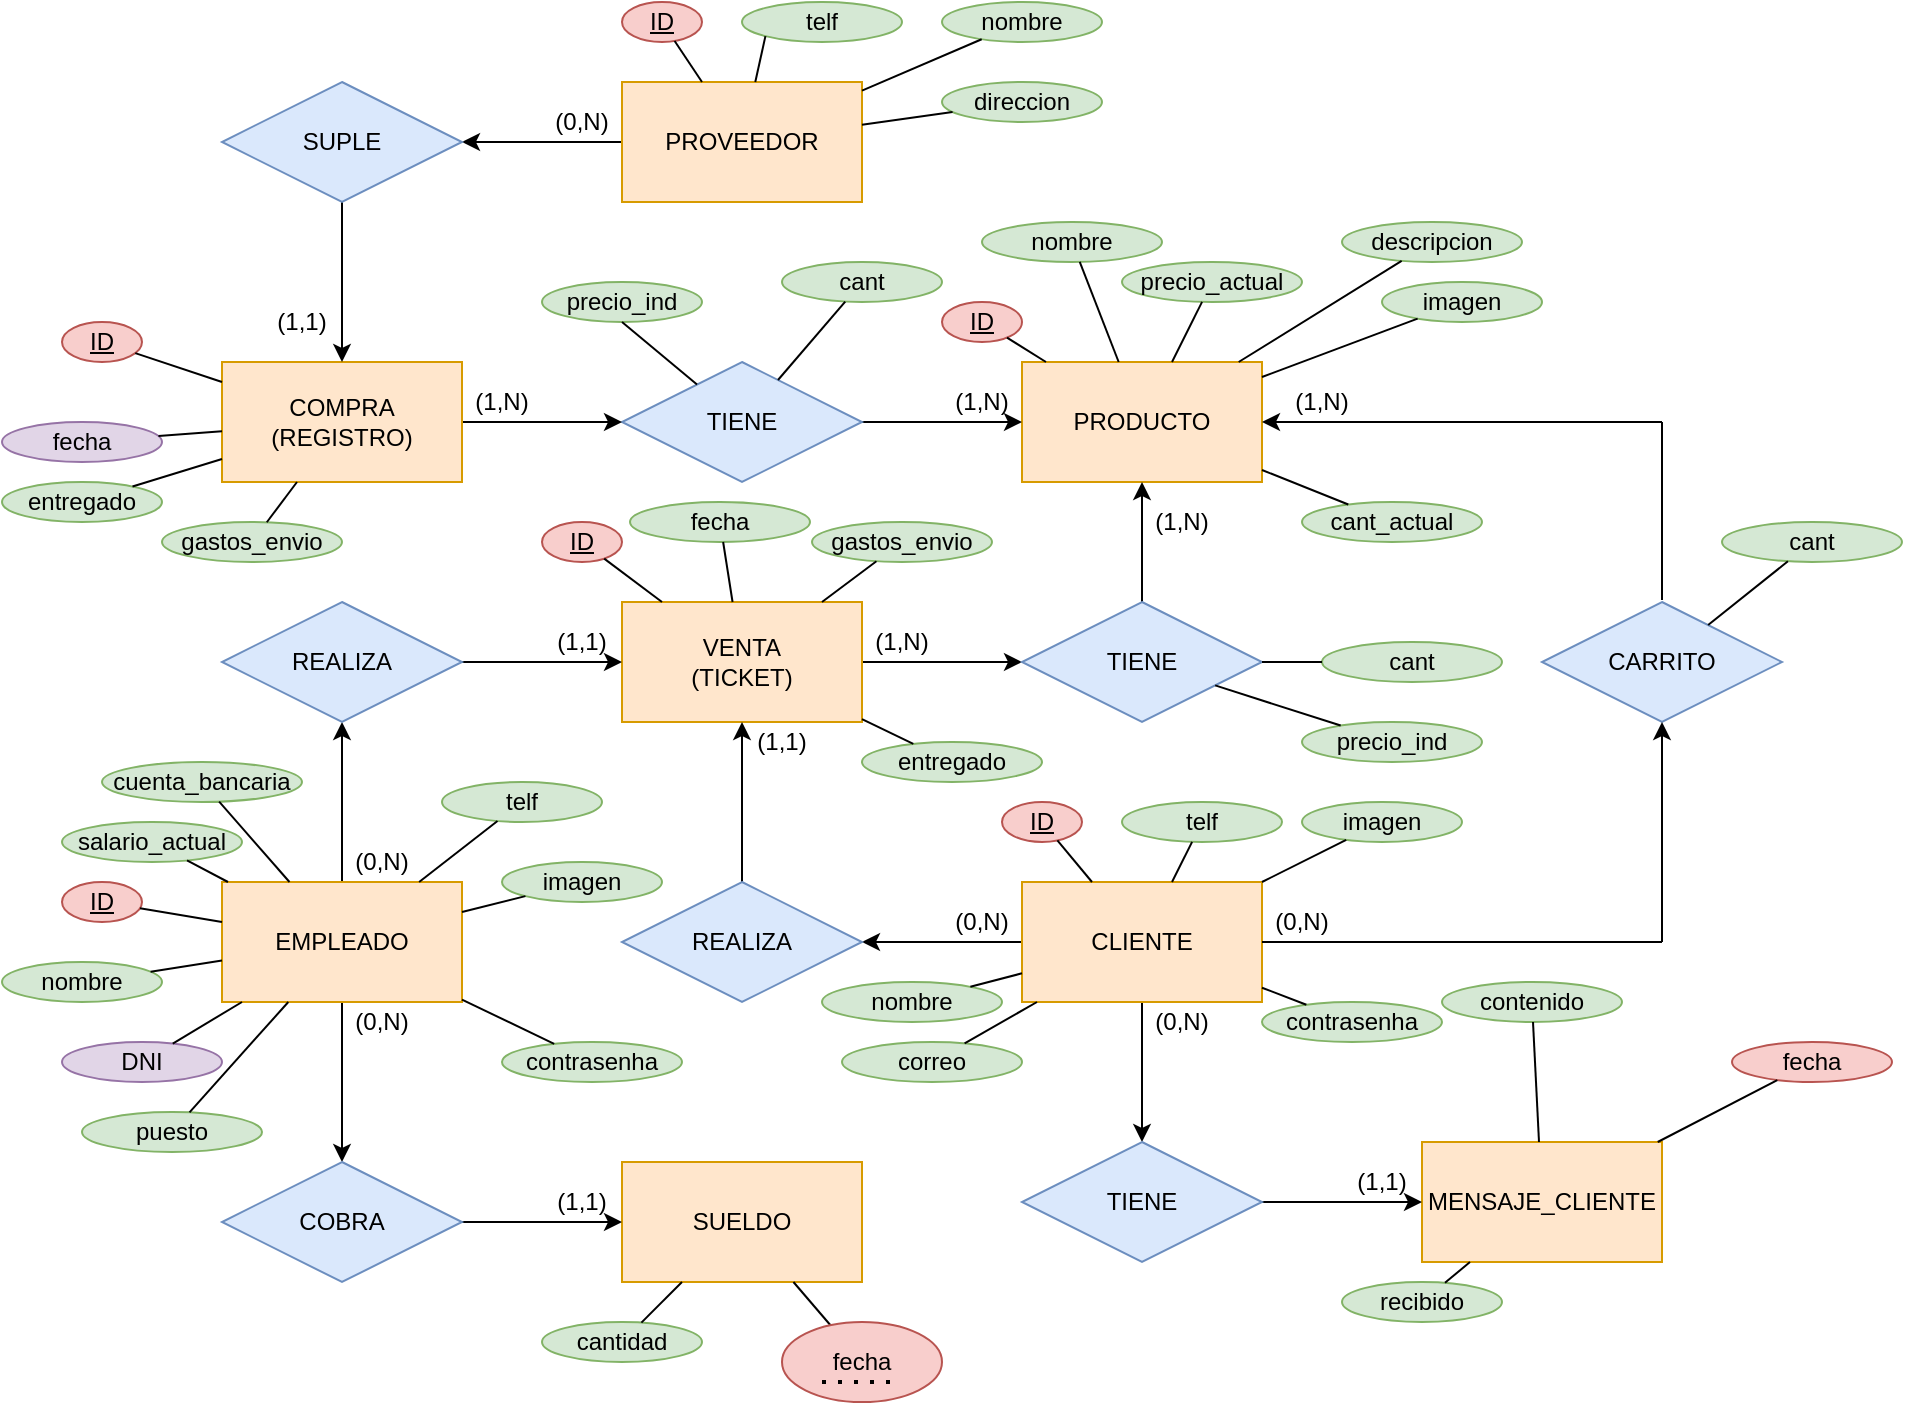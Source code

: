 <mxfile version="13.9.9" type="device"><diagram id="0GQp3GkREO8OFEb_0U_W" name="Página-1"><mxGraphModel dx="1673" dy="967" grid="1" gridSize="10" guides="1" tooltips="1" connect="1" arrows="1" fold="1" page="1" pageScale="1" pageWidth="827" pageHeight="1169" math="0" shadow="0"><root><mxCell id="0"/><mxCell id="1" parent="0"/><mxCell id="yl_93RT-gWxJm52njiuj-35" style="edgeStyle=orthogonalEdgeStyle;rounded=0;orthogonalLoop=1;jettySize=auto;html=1;entryX=1;entryY=0.5;entryDx=0;entryDy=0;" parent="1" source="yl_93RT-gWxJm52njiuj-1" target="yl_93RT-gWxJm52njiuj-34" edge="1"><mxGeometry relative="1" as="geometry"/></mxCell><mxCell id="yl_93RT-gWxJm52njiuj-1" value="PROVEEDOR" style="rounded=0;whiteSpace=wrap;html=1;fillColor=#ffe6cc;strokeColor=#d79b00;" parent="1" vertex="1"><mxGeometry x="320" y="60" width="120" height="60" as="geometry"/></mxCell><mxCell id="yl_93RT-gWxJm52njiuj-2" value="PRODUCTO" style="rounded=0;whiteSpace=wrap;html=1;fillColor=#ffe6cc;strokeColor=#d79b00;" parent="1" vertex="1"><mxGeometry x="520" y="200" width="120" height="60" as="geometry"/></mxCell><mxCell id="yl_93RT-gWxJm52njiuj-12" style="edgeStyle=orthogonalEdgeStyle;rounded=0;orthogonalLoop=1;jettySize=auto;html=1;entryX=0;entryY=0.5;entryDx=0;entryDy=0;" parent="1" source="yl_93RT-gWxJm52njiuj-3" target="yl_93RT-gWxJm52njiuj-11" edge="1"><mxGeometry relative="1" as="geometry"/></mxCell><mxCell id="yl_93RT-gWxJm52njiuj-3" value="VENTA&lt;br&gt;(TICKET)" style="rounded=0;whiteSpace=wrap;html=1;fillColor=#ffe6cc;strokeColor=#d79b00;" parent="1" vertex="1"><mxGeometry x="320" y="320" width="120" height="60" as="geometry"/></mxCell><mxCell id="yl_93RT-gWxJm52njiuj-18" style="edgeStyle=orthogonalEdgeStyle;rounded=0;orthogonalLoop=1;jettySize=auto;html=1;entryX=1;entryY=0.5;entryDx=0;entryDy=0;" parent="1" source="yl_93RT-gWxJm52njiuj-4" target="yl_93RT-gWxJm52njiuj-15" edge="1"><mxGeometry relative="1" as="geometry"/></mxCell><mxCell id="Fr6_LGZlEGj4n0p4reMU-4" style="edgeStyle=orthogonalEdgeStyle;rounded=0;orthogonalLoop=1;jettySize=auto;html=1;entryX=0.5;entryY=0;entryDx=0;entryDy=0;" edge="1" parent="1" source="yl_93RT-gWxJm52njiuj-4" target="Fr6_LGZlEGj4n0p4reMU-3"><mxGeometry relative="1" as="geometry"/></mxCell><mxCell id="yl_93RT-gWxJm52njiuj-4" value="CLIENTE&lt;span style=&quot;color: rgba(0 , 0 , 0 , 0) ; font-family: monospace ; font-size: 0px&quot;&gt;%3CmxGraphModel%3E%3Croot%3E%3CmxCell%20id%3D%220%22%2F%3E%3CmxCell%20id%3D%221%22%20parent%3D%220%22%2F%3E%3CmxCell%20id%3D%222%22%20value%3D%22PROVEEDOR%22%20style%3D%22rounded%3D0%3BwhiteSpace%3Dwrap%3Bhtml%3D1%3B%22%20vertex%3D%221%22%20parent%3D%221%22%3E%3CmxGeometry%20x%3D%22310%22%20y%3D%22290%22%20width%3D%22120%22%20height%3D%2260%22%20as%3D%22geometry%22%2F%3E%3C%2FmxCell%3E%3C%2Froot%3E%3C%2FmxGraphModel%3E&lt;/span&gt;" style="rounded=0;whiteSpace=wrap;html=1;fillColor=#ffe6cc;strokeColor=#d79b00;" parent="1" vertex="1"><mxGeometry x="520" y="460" width="120" height="60" as="geometry"/></mxCell><mxCell id="yl_93RT-gWxJm52njiuj-16" style="edgeStyle=orthogonalEdgeStyle;rounded=0;orthogonalLoop=1;jettySize=auto;html=1;entryX=0.5;entryY=1;entryDx=0;entryDy=0;" parent="1" source="yl_93RT-gWxJm52njiuj-5" target="yl_93RT-gWxJm52njiuj-14" edge="1"><mxGeometry relative="1" as="geometry"/></mxCell><mxCell id="yl_93RT-gWxJm52njiuj-97" style="edgeStyle=orthogonalEdgeStyle;rounded=0;orthogonalLoop=1;jettySize=auto;html=1;entryX=0.5;entryY=0;entryDx=0;entryDy=0;" parent="1" source="yl_93RT-gWxJm52njiuj-5" target="yl_93RT-gWxJm52njiuj-96" edge="1"><mxGeometry relative="1" as="geometry"/></mxCell><mxCell id="yl_93RT-gWxJm52njiuj-5" value="EMPLEADO" style="rounded=0;whiteSpace=wrap;html=1;fillColor=#ffe6cc;strokeColor=#d79b00;" parent="1" vertex="1"><mxGeometry x="120" y="460" width="120" height="60" as="geometry"/></mxCell><mxCell id="yl_93RT-gWxJm52njiuj-8" style="edgeStyle=orthogonalEdgeStyle;rounded=0;orthogonalLoop=1;jettySize=auto;html=1;entryX=0;entryY=0.5;entryDx=0;entryDy=0;" parent="1" source="yl_93RT-gWxJm52njiuj-6" target="yl_93RT-gWxJm52njiuj-2" edge="1"><mxGeometry relative="1" as="geometry"/></mxCell><mxCell id="yl_93RT-gWxJm52njiuj-6" value="TIENE" style="rhombus;whiteSpace=wrap;html=1;fillColor=#dae8fc;strokeColor=#6c8ebf;" parent="1" vertex="1"><mxGeometry x="320" y="200" width="120" height="60" as="geometry"/></mxCell><mxCell id="yl_93RT-gWxJm52njiuj-10" value="ID" style="ellipse;whiteSpace=wrap;html=1;align=center;fontStyle=4;fillColor=#f8cecc;strokeColor=#b85450;" parent="1" vertex="1"><mxGeometry x="320" y="20" width="40" height="20" as="geometry"/></mxCell><mxCell id="yl_93RT-gWxJm52njiuj-13" style="edgeStyle=orthogonalEdgeStyle;rounded=0;orthogonalLoop=1;jettySize=auto;html=1;entryX=0.5;entryY=1;entryDx=0;entryDy=0;" parent="1" source="yl_93RT-gWxJm52njiuj-11" target="yl_93RT-gWxJm52njiuj-2" edge="1"><mxGeometry relative="1" as="geometry"/></mxCell><mxCell id="yl_93RT-gWxJm52njiuj-11" value="TIENE" style="rhombus;whiteSpace=wrap;html=1;fillColor=#dae8fc;strokeColor=#6c8ebf;" parent="1" vertex="1"><mxGeometry x="520" y="320" width="120" height="60" as="geometry"/></mxCell><mxCell id="yl_93RT-gWxJm52njiuj-17" style="edgeStyle=orthogonalEdgeStyle;rounded=0;orthogonalLoop=1;jettySize=auto;html=1;" parent="1" source="yl_93RT-gWxJm52njiuj-14" target="yl_93RT-gWxJm52njiuj-3" edge="1"><mxGeometry relative="1" as="geometry"/></mxCell><mxCell id="yl_93RT-gWxJm52njiuj-14" value="REALIZA" style="rhombus;whiteSpace=wrap;html=1;fillColor=#dae8fc;strokeColor=#6c8ebf;" parent="1" vertex="1"><mxGeometry x="120" y="320" width="120" height="60" as="geometry"/></mxCell><mxCell id="yl_93RT-gWxJm52njiuj-19" style="edgeStyle=orthogonalEdgeStyle;rounded=0;orthogonalLoop=1;jettySize=auto;html=1;entryX=0.5;entryY=1;entryDx=0;entryDy=0;" parent="1" source="yl_93RT-gWxJm52njiuj-15" target="yl_93RT-gWxJm52njiuj-3" edge="1"><mxGeometry relative="1" as="geometry"/></mxCell><mxCell id="yl_93RT-gWxJm52njiuj-15" value="REALIZA" style="rhombus;whiteSpace=wrap;html=1;fillColor=#dae8fc;strokeColor=#6c8ebf;" parent="1" vertex="1"><mxGeometry x="320" y="460" width="120" height="60" as="geometry"/></mxCell><mxCell id="yl_93RT-gWxJm52njiuj-20" value="ID" style="ellipse;whiteSpace=wrap;html=1;align=center;fontStyle=4;fillColor=#f8cecc;strokeColor=#b85450;" parent="1" vertex="1"><mxGeometry x="480" y="170" width="40" height="20" as="geometry"/></mxCell><mxCell id="yl_93RT-gWxJm52njiuj-21" value="ID" style="ellipse;whiteSpace=wrap;html=1;align=center;fontStyle=4;fillColor=#f8cecc;strokeColor=#b85450;" parent="1" vertex="1"><mxGeometry x="280" y="280" width="40" height="20" as="geometry"/></mxCell><mxCell id="yl_93RT-gWxJm52njiuj-22" value="ID" style="ellipse;whiteSpace=wrap;html=1;align=center;fontStyle=4;fillColor=#f8cecc;strokeColor=#b85450;" parent="1" vertex="1"><mxGeometry x="40" y="460" width="40" height="20" as="geometry"/></mxCell><mxCell id="yl_93RT-gWxJm52njiuj-23" value="ID" style="ellipse;whiteSpace=wrap;html=1;align=center;fontStyle=4;fillColor=#f8cecc;strokeColor=#b85450;" parent="1" vertex="1"><mxGeometry x="510" y="420" width="40" height="20" as="geometry"/></mxCell><mxCell id="yl_93RT-gWxJm52njiuj-24" value="" style="endArrow=none;html=1;" parent="1" source="yl_93RT-gWxJm52njiuj-1" target="yl_93RT-gWxJm52njiuj-10" edge="1"><mxGeometry width="50" height="50" relative="1" as="geometry"><mxPoint x="410" y="430" as="sourcePoint"/><mxPoint x="460" y="380" as="targetPoint"/></mxGeometry></mxCell><mxCell id="yl_93RT-gWxJm52njiuj-25" value="" style="endArrow=none;html=1;" parent="1" source="yl_93RT-gWxJm52njiuj-2" target="yl_93RT-gWxJm52njiuj-20" edge="1"><mxGeometry width="50" height="50" relative="1" as="geometry"><mxPoint x="410" y="430" as="sourcePoint"/><mxPoint x="510" y="160" as="targetPoint"/></mxGeometry></mxCell><mxCell id="yl_93RT-gWxJm52njiuj-26" value="" style="endArrow=none;html=1;" parent="1" source="yl_93RT-gWxJm52njiuj-3" target="yl_93RT-gWxJm52njiuj-21" edge="1"><mxGeometry width="50" height="50" relative="1" as="geometry"><mxPoint x="410" y="430" as="sourcePoint"/><mxPoint x="460" y="380" as="targetPoint"/></mxGeometry></mxCell><mxCell id="yl_93RT-gWxJm52njiuj-27" value="" style="endArrow=none;html=1;" parent="1" source="yl_93RT-gWxJm52njiuj-5" target="yl_93RT-gWxJm52njiuj-22" edge="1"><mxGeometry width="50" height="50" relative="1" as="geometry"><mxPoint x="410" y="430" as="sourcePoint"/><mxPoint x="460" y="380" as="targetPoint"/></mxGeometry></mxCell><mxCell id="yl_93RT-gWxJm52njiuj-28" value="" style="endArrow=none;html=1;" parent="1" source="yl_93RT-gWxJm52njiuj-4" target="yl_93RT-gWxJm52njiuj-23" edge="1"><mxGeometry width="50" height="50" relative="1" as="geometry"><mxPoint x="410" y="430" as="sourcePoint"/><mxPoint x="460" y="380" as="targetPoint"/></mxGeometry></mxCell><mxCell id="yl_93RT-gWxJm52njiuj-30" value="(1,N)" style="text;html=1;strokeColor=none;fillColor=none;align=center;verticalAlign=middle;whiteSpace=wrap;rounded=0;" parent="1" vertex="1"><mxGeometry x="480" y="210" width="40" height="20" as="geometry"/></mxCell><mxCell id="yl_93RT-gWxJm52njiuj-33" style="edgeStyle=orthogonalEdgeStyle;rounded=0;orthogonalLoop=1;jettySize=auto;html=1;" parent="1" source="yl_93RT-gWxJm52njiuj-32" target="yl_93RT-gWxJm52njiuj-6" edge="1"><mxGeometry relative="1" as="geometry"/></mxCell><mxCell id="yl_93RT-gWxJm52njiuj-32" value="COMPRA&lt;br&gt;(REGISTRO)" style="rounded=0;whiteSpace=wrap;html=1;fillColor=#ffe6cc;strokeColor=#d79b00;" parent="1" vertex="1"><mxGeometry x="120" y="200" width="120" height="60" as="geometry"/></mxCell><mxCell id="yl_93RT-gWxJm52njiuj-36" style="edgeStyle=orthogonalEdgeStyle;rounded=0;orthogonalLoop=1;jettySize=auto;html=1;entryX=0.5;entryY=0;entryDx=0;entryDy=0;" parent="1" source="yl_93RT-gWxJm52njiuj-34" target="yl_93RT-gWxJm52njiuj-32" edge="1"><mxGeometry relative="1" as="geometry"/></mxCell><mxCell id="yl_93RT-gWxJm52njiuj-34" value="SUPLE" style="rhombus;whiteSpace=wrap;html=1;fillColor=#dae8fc;strokeColor=#6c8ebf;" parent="1" vertex="1"><mxGeometry x="120" y="60" width="120" height="60" as="geometry"/></mxCell><mxCell id="yl_93RT-gWxJm52njiuj-37" value="ID" style="ellipse;whiteSpace=wrap;html=1;align=center;fontStyle=4;fillColor=#f8cecc;strokeColor=#b85450;" parent="1" vertex="1"><mxGeometry x="40" y="180" width="40" height="20" as="geometry"/></mxCell><mxCell id="yl_93RT-gWxJm52njiuj-38" value="" style="endArrow=none;html=1;" parent="1" source="yl_93RT-gWxJm52njiuj-32" target="yl_93RT-gWxJm52njiuj-37" edge="1"><mxGeometry width="50" height="50" relative="1" as="geometry"><mxPoint x="410" y="290" as="sourcePoint"/><mxPoint x="460" y="240" as="targetPoint"/></mxGeometry></mxCell><mxCell id="yl_93RT-gWxJm52njiuj-39" value="(1,N)" style="text;html=1;strokeColor=none;fillColor=none;align=center;verticalAlign=middle;whiteSpace=wrap;rounded=0;" parent="1" vertex="1"><mxGeometry x="240" y="210" width="40" height="20" as="geometry"/></mxCell><mxCell id="yl_93RT-gWxJm52njiuj-41" value="(0,N)" style="text;html=1;strokeColor=none;fillColor=none;align=center;verticalAlign=middle;whiteSpace=wrap;rounded=0;" parent="1" vertex="1"><mxGeometry x="280" y="70" width="40" height="20" as="geometry"/></mxCell><mxCell id="yl_93RT-gWxJm52njiuj-42" value="(1,1)" style="text;html=1;strokeColor=none;fillColor=none;align=center;verticalAlign=middle;whiteSpace=wrap;rounded=0;" parent="1" vertex="1"><mxGeometry x="140" y="170" width="40" height="20" as="geometry"/></mxCell><mxCell id="yl_93RT-gWxJm52njiuj-44" value="telf" style="ellipse;whiteSpace=wrap;html=1;align=center;fillColor=#d5e8d4;strokeColor=#82b366;" parent="1" vertex="1"><mxGeometry x="380" y="20" width="80" height="20" as="geometry"/></mxCell><mxCell id="yl_93RT-gWxJm52njiuj-45" value="nombre" style="ellipse;whiteSpace=wrap;html=1;align=center;fillColor=#d5e8d4;strokeColor=#82b366;" parent="1" vertex="1"><mxGeometry x="480" y="20" width="80" height="20" as="geometry"/></mxCell><mxCell id="yl_93RT-gWxJm52njiuj-46" value="direccion" style="ellipse;whiteSpace=wrap;html=1;align=center;fillColor=#d5e8d4;strokeColor=#82b366;" parent="1" vertex="1"><mxGeometry x="480" y="60" width="80" height="20" as="geometry"/></mxCell><mxCell id="yl_93RT-gWxJm52njiuj-47" value="" style="endArrow=none;html=1;entryX=0;entryY=1;entryDx=0;entryDy=0;" parent="1" source="yl_93RT-gWxJm52njiuj-1" target="yl_93RT-gWxJm52njiuj-44" edge="1"><mxGeometry width="50" height="50" relative="1" as="geometry"><mxPoint x="410" y="270" as="sourcePoint"/><mxPoint x="460" y="220" as="targetPoint"/></mxGeometry></mxCell><mxCell id="yl_93RT-gWxJm52njiuj-48" value="" style="endArrow=none;html=1;" parent="1" source="yl_93RT-gWxJm52njiuj-1" target="yl_93RT-gWxJm52njiuj-45" edge="1"><mxGeometry width="50" height="50" relative="1" as="geometry"><mxPoint x="450" y="71.38" as="sourcePoint"/><mxPoint x="501.224" y="46.946" as="targetPoint"/></mxGeometry></mxCell><mxCell id="yl_93RT-gWxJm52njiuj-49" value="" style="endArrow=none;html=1;" parent="1" source="yl_93RT-gWxJm52njiuj-1" target="yl_93RT-gWxJm52njiuj-46" edge="1"><mxGeometry width="50" height="50" relative="1" as="geometry"><mxPoint x="460" y="81.38" as="sourcePoint"/><mxPoint x="511.224" y="56.946" as="targetPoint"/></mxGeometry></mxCell><mxCell id="yl_93RT-gWxJm52njiuj-50" value="fecha" style="ellipse;whiteSpace=wrap;html=1;align=center;fillColor=#e1d5e7;strokeColor=#9673a6;" parent="1" vertex="1"><mxGeometry x="10" y="230" width="80" height="20" as="geometry"/></mxCell><mxCell id="yl_93RT-gWxJm52njiuj-51" value="" style="endArrow=none;html=1;" parent="1" source="yl_93RT-gWxJm52njiuj-32" target="yl_93RT-gWxJm52njiuj-50" edge="1"><mxGeometry width="50" height="50" relative="1" as="geometry"><mxPoint x="130" y="220.0" as="sourcePoint"/><mxPoint x="86.641" y="205.547" as="targetPoint"/></mxGeometry></mxCell><mxCell id="yl_93RT-gWxJm52njiuj-54" value="precio_ind" style="ellipse;whiteSpace=wrap;html=1;align=center;fillColor=#d5e8d4;strokeColor=#82b366;" parent="1" vertex="1"><mxGeometry x="280" y="160" width="80" height="20" as="geometry"/></mxCell><mxCell id="yl_93RT-gWxJm52njiuj-55" value="" style="endArrow=none;html=1;entryX=0.5;entryY=1;entryDx=0;entryDy=0;" parent="1" source="yl_93RT-gWxJm52njiuj-6" target="yl_93RT-gWxJm52njiuj-54" edge="1"><mxGeometry width="50" height="50" relative="1" as="geometry"><mxPoint x="320" y="270" as="sourcePoint"/><mxPoint x="370" y="220" as="targetPoint"/></mxGeometry></mxCell><mxCell id="yl_93RT-gWxJm52njiuj-56" value="entregado" style="ellipse;whiteSpace=wrap;html=1;align=center;fillColor=#d5e8d4;strokeColor=#82b366;" parent="1" vertex="1"><mxGeometry x="10" y="260" width="80" height="20" as="geometry"/></mxCell><mxCell id="yl_93RT-gWxJm52njiuj-57" value="" style="endArrow=none;html=1;" parent="1" source="yl_93RT-gWxJm52njiuj-56" target="yl_93RT-gWxJm52njiuj-32" edge="1"><mxGeometry width="50" height="50" relative="1" as="geometry"><mxPoint x="320" y="270" as="sourcePoint"/><mxPoint x="370" y="220" as="targetPoint"/></mxGeometry></mxCell><mxCell id="yl_93RT-gWxJm52njiuj-58" value="cant" style="ellipse;whiteSpace=wrap;html=1;align=center;fillColor=#d5e8d4;strokeColor=#82b366;" parent="1" vertex="1"><mxGeometry x="400" y="150" width="80" height="20" as="geometry"/></mxCell><mxCell id="yl_93RT-gWxJm52njiuj-59" value="" style="endArrow=none;html=1;" parent="1" source="yl_93RT-gWxJm52njiuj-6" target="yl_93RT-gWxJm52njiuj-58" edge="1"><mxGeometry width="50" height="50" relative="1" as="geometry"><mxPoint x="320" y="270" as="sourcePoint"/><mxPoint x="370" y="220" as="targetPoint"/></mxGeometry></mxCell><mxCell id="yl_93RT-gWxJm52njiuj-61" value="precio_actual" style="ellipse;whiteSpace=wrap;html=1;align=center;fillColor=#d5e8d4;strokeColor=#82b366;" parent="1" vertex="1"><mxGeometry x="570" y="150" width="90" height="20" as="geometry"/></mxCell><mxCell id="yl_93RT-gWxJm52njiuj-62" value="nombre" style="ellipse;whiteSpace=wrap;html=1;align=center;fillColor=#d5e8d4;strokeColor=#82b366;" parent="1" vertex="1"><mxGeometry x="500" y="130" width="90" height="20" as="geometry"/></mxCell><mxCell id="yl_93RT-gWxJm52njiuj-63" value="descripcion" style="ellipse;whiteSpace=wrap;html=1;align=center;fillColor=#d5e8d4;strokeColor=#82b366;" parent="1" vertex="1"><mxGeometry x="680" y="130" width="90" height="20" as="geometry"/></mxCell><mxCell id="yl_93RT-gWxJm52njiuj-64" value="" style="endArrow=none;html=1;" parent="1" source="yl_93RT-gWxJm52njiuj-2" target="yl_93RT-gWxJm52njiuj-61" edge="1"><mxGeometry width="50" height="50" relative="1" as="geometry"><mxPoint x="320" y="270" as="sourcePoint"/><mxPoint x="370" y="220" as="targetPoint"/></mxGeometry></mxCell><mxCell id="yl_93RT-gWxJm52njiuj-65" value="gastos_envio" style="ellipse;whiteSpace=wrap;html=1;align=center;fillColor=#d5e8d4;strokeColor=#82b366;" parent="1" vertex="1"><mxGeometry x="90" y="280" width="90" height="20" as="geometry"/></mxCell><mxCell id="yl_93RT-gWxJm52njiuj-66" value="" style="endArrow=none;html=1;" parent="1" source="yl_93RT-gWxJm52njiuj-65" target="yl_93RT-gWxJm52njiuj-32" edge="1"><mxGeometry width="50" height="50" relative="1" as="geometry"><mxPoint x="85.443" y="272.284" as="sourcePoint"/><mxPoint x="130" y="258.462" as="targetPoint"/></mxGeometry></mxCell><mxCell id="yl_93RT-gWxJm52njiuj-67" value="" style="endArrow=none;html=1;" parent="1" source="yl_93RT-gWxJm52njiuj-2" target="yl_93RT-gWxJm52njiuj-62" edge="1"><mxGeometry width="50" height="50" relative="1" as="geometry"><mxPoint x="612.542" y="210" as="sourcePoint"/><mxPoint x="627.671" y="189.866" as="targetPoint"/></mxGeometry></mxCell><mxCell id="yl_93RT-gWxJm52njiuj-68" value="" style="endArrow=none;html=1;" parent="1" source="yl_93RT-gWxJm52njiuj-2" target="yl_93RT-gWxJm52njiuj-63" edge="1"><mxGeometry width="50" height="50" relative="1" as="geometry"><mxPoint x="650" y="225.571" as="sourcePoint"/><mxPoint x="684.326" y="217.317" as="targetPoint"/></mxGeometry></mxCell><mxCell id="yl_93RT-gWxJm52njiuj-70" value="(1,N)" style="text;html=1;strokeColor=none;fillColor=none;align=center;verticalAlign=middle;whiteSpace=wrap;rounded=0;" parent="1" vertex="1"><mxGeometry x="440" y="330" width="40" height="20" as="geometry"/></mxCell><mxCell id="yl_93RT-gWxJm52njiuj-71" value="(1,N)" style="text;html=1;strokeColor=none;fillColor=none;align=center;verticalAlign=middle;whiteSpace=wrap;rounded=0;" parent="1" vertex="1"><mxGeometry x="580" y="270" width="40" height="20" as="geometry"/></mxCell><mxCell id="yl_93RT-gWxJm52njiuj-72" value="cant_actual" style="ellipse;whiteSpace=wrap;html=1;align=center;fillColor=#d5e8d4;strokeColor=#82b366;" parent="1" vertex="1"><mxGeometry x="660" y="270" width="90" height="20" as="geometry"/></mxCell><mxCell id="yl_93RT-gWxJm52njiuj-73" value="" style="endArrow=none;html=1;" parent="1" source="yl_93RT-gWxJm52njiuj-2" target="yl_93RT-gWxJm52njiuj-72" edge="1"><mxGeometry width="50" height="50" relative="1" as="geometry"><mxPoint x="500" y="330" as="sourcePoint"/><mxPoint x="550" y="280" as="targetPoint"/></mxGeometry></mxCell><mxCell id="yl_93RT-gWxJm52njiuj-74" value="cant" style="ellipse;whiteSpace=wrap;html=1;align=center;fillColor=#d5e8d4;strokeColor=#82b366;" parent="1" vertex="1"><mxGeometry x="670" y="340" width="90" height="20" as="geometry"/></mxCell><mxCell id="yl_93RT-gWxJm52njiuj-75" value="precio_ind" style="ellipse;whiteSpace=wrap;html=1;align=center;fillColor=#d5e8d4;strokeColor=#82b366;" parent="1" vertex="1"><mxGeometry x="660" y="380" width="90" height="20" as="geometry"/></mxCell><mxCell id="yl_93RT-gWxJm52njiuj-76" value="" style="endArrow=none;html=1;" parent="1" source="yl_93RT-gWxJm52njiuj-11" target="yl_93RT-gWxJm52njiuj-75" edge="1"><mxGeometry width="50" height="50" relative="1" as="geometry"><mxPoint x="350" y="270" as="sourcePoint"/><mxPoint x="400" y="220" as="targetPoint"/></mxGeometry></mxCell><mxCell id="yl_93RT-gWxJm52njiuj-77" value="" style="endArrow=none;html=1;" parent="1" source="yl_93RT-gWxJm52njiuj-11" target="yl_93RT-gWxJm52njiuj-74" edge="1"><mxGeometry width="50" height="50" relative="1" as="geometry"><mxPoint x="350" y="270" as="sourcePoint"/><mxPoint x="400" y="220" as="targetPoint"/></mxGeometry></mxCell><mxCell id="yl_93RT-gWxJm52njiuj-78" value="(1,1)" style="text;html=1;strokeColor=none;fillColor=none;align=center;verticalAlign=middle;whiteSpace=wrap;rounded=0;" parent="1" vertex="1"><mxGeometry x="280" y="330" width="40" height="20" as="geometry"/></mxCell><mxCell id="yl_93RT-gWxJm52njiuj-79" value="(0,N)" style="text;html=1;strokeColor=none;fillColor=none;align=center;verticalAlign=middle;whiteSpace=wrap;rounded=0;" parent="1" vertex="1"><mxGeometry x="180" y="440" width="40" height="20" as="geometry"/></mxCell><mxCell id="yl_93RT-gWxJm52njiuj-80" value="fecha" style="ellipse;whiteSpace=wrap;html=1;align=center;fillColor=#d5e8d4;strokeColor=#82b366;" parent="1" vertex="1"><mxGeometry x="324" y="270" width="90" height="20" as="geometry"/></mxCell><mxCell id="yl_93RT-gWxJm52njiuj-81" value="" style="endArrow=none;html=1;" parent="1" source="yl_93RT-gWxJm52njiuj-3" target="yl_93RT-gWxJm52njiuj-80" edge="1"><mxGeometry width="50" height="50" relative="1" as="geometry"><mxPoint x="350" y="330" as="sourcePoint"/><mxPoint x="321.094" y="308.321" as="targetPoint"/></mxGeometry></mxCell><mxCell id="yl_93RT-gWxJm52njiuj-82" value="gastos_envio" style="ellipse;whiteSpace=wrap;html=1;align=center;fillColor=#d5e8d4;strokeColor=#82b366;" parent="1" vertex="1"><mxGeometry x="415" y="280" width="90" height="20" as="geometry"/></mxCell><mxCell id="yl_93RT-gWxJm52njiuj-83" value="" style="endArrow=none;html=1;" parent="1" source="yl_93RT-gWxJm52njiuj-3" target="yl_93RT-gWxJm52njiuj-82" edge="1"><mxGeometry width="50" height="50" relative="1" as="geometry"><mxPoint x="152.398" y="290.136" as="sourcePoint"/><mxPoint x="167.5" y="270" as="targetPoint"/></mxGeometry></mxCell><mxCell id="yl_93RT-gWxJm52njiuj-84" value="(1,1)" style="text;html=1;strokeColor=none;fillColor=none;align=center;verticalAlign=middle;whiteSpace=wrap;rounded=0;" parent="1" vertex="1"><mxGeometry x="380" y="380" width="40" height="20" as="geometry"/></mxCell><mxCell id="yl_93RT-gWxJm52njiuj-85" value="(0,N)" style="text;html=1;strokeColor=none;fillColor=none;align=center;verticalAlign=middle;whiteSpace=wrap;rounded=0;" parent="1" vertex="1"><mxGeometry x="480" y="470" width="40" height="20" as="geometry"/></mxCell><mxCell id="yl_93RT-gWxJm52njiuj-86" value="nombre" style="ellipse;whiteSpace=wrap;html=1;align=center;fillColor=#d5e8d4;strokeColor=#82b366;" parent="1" vertex="1"><mxGeometry x="10" y="500" width="80" height="20" as="geometry"/></mxCell><mxCell id="yl_93RT-gWxJm52njiuj-87" value="" style="endArrow=none;html=1;" parent="1" source="yl_93RT-gWxJm52njiuj-86" target="yl_93RT-gWxJm52njiuj-5" edge="1"><mxGeometry width="50" height="50" relative="1" as="geometry"><mxPoint x="340" y="450" as="sourcePoint"/><mxPoint x="390" y="400" as="targetPoint"/></mxGeometry></mxCell><mxCell id="yl_93RT-gWxJm52njiuj-88" value="DNI" style="ellipse;whiteSpace=wrap;html=1;align=center;fillColor=#e1d5e7;strokeColor=#9673a6;" parent="1" vertex="1"><mxGeometry x="40" y="540" width="80" height="20" as="geometry"/></mxCell><mxCell id="yl_93RT-gWxJm52njiuj-89" value="" style="endArrow=none;html=1;" parent="1" source="yl_93RT-gWxJm52njiuj-88" target="yl_93RT-gWxJm52njiuj-5" edge="1"><mxGeometry width="50" height="50" relative="1" as="geometry"><mxPoint x="340" y="450" as="sourcePoint"/><mxPoint x="390" y="400" as="targetPoint"/></mxGeometry></mxCell><mxCell id="yl_93RT-gWxJm52njiuj-91" value="salario_actual" style="ellipse;whiteSpace=wrap;html=1;align=center;fillColor=#d5e8d4;strokeColor=#82b366;" parent="1" vertex="1"><mxGeometry x="40" y="430" width="90" height="20" as="geometry"/></mxCell><mxCell id="yl_93RT-gWxJm52njiuj-92" value="" style="endArrow=none;html=1;" parent="1" source="yl_93RT-gWxJm52njiuj-91" target="yl_93RT-gWxJm52njiuj-5" edge="1"><mxGeometry width="50" height="50" relative="1" as="geometry"><mxPoint x="105.446" y="550.776" as="sourcePoint"/><mxPoint x="140" y="530" as="targetPoint"/></mxGeometry></mxCell><mxCell id="yl_93RT-gWxJm52njiuj-93" value="SUELDO" style="rounded=0;whiteSpace=wrap;html=1;fillColor=#ffe6cc;strokeColor=#d79b00;" parent="1" vertex="1"><mxGeometry x="320" y="600" width="120" height="60" as="geometry"/></mxCell><mxCell id="yl_93RT-gWxJm52njiuj-94" value="puesto" style="ellipse;whiteSpace=wrap;html=1;align=center;fillColor=#d5e8d4;strokeColor=#82b366;" parent="1" vertex="1"><mxGeometry x="50" y="575" width="90" height="20" as="geometry"/></mxCell><mxCell id="yl_93RT-gWxJm52njiuj-95" value="" style="endArrow=none;html=1;" parent="1" source="yl_93RT-gWxJm52njiuj-94" target="yl_93RT-gWxJm52njiuj-5" edge="1"><mxGeometry width="50" height="50" relative="1" as="geometry"><mxPoint x="105.385" y="550.769" as="sourcePoint"/><mxPoint x="140" y="530" as="targetPoint"/></mxGeometry></mxCell><mxCell id="yl_93RT-gWxJm52njiuj-98" style="edgeStyle=orthogonalEdgeStyle;rounded=0;orthogonalLoop=1;jettySize=auto;html=1;" parent="1" source="yl_93RT-gWxJm52njiuj-96" target="yl_93RT-gWxJm52njiuj-93" edge="1"><mxGeometry relative="1" as="geometry"/></mxCell><mxCell id="yl_93RT-gWxJm52njiuj-96" value="COBRA" style="rhombus;whiteSpace=wrap;html=1;fillColor=#dae8fc;strokeColor=#6c8ebf;" parent="1" vertex="1"><mxGeometry x="120" y="600" width="120" height="60" as="geometry"/></mxCell><mxCell id="yl_93RT-gWxJm52njiuj-100" value="(1,1)" style="text;html=1;strokeColor=none;fillColor=none;align=center;verticalAlign=middle;whiteSpace=wrap;rounded=0;" parent="1" vertex="1"><mxGeometry x="280" y="610" width="40" height="20" as="geometry"/></mxCell><mxCell id="yl_93RT-gWxJm52njiuj-101" value="(0,N)" style="text;html=1;strokeColor=none;fillColor=none;align=center;verticalAlign=middle;whiteSpace=wrap;rounded=0;" parent="1" vertex="1"><mxGeometry x="180" y="520" width="40" height="20" as="geometry"/></mxCell><mxCell id="yl_93RT-gWxJm52njiuj-102" value="cantidad" style="ellipse;whiteSpace=wrap;html=1;align=center;fillColor=#d5e8d4;strokeColor=#82b366;" parent="1" vertex="1"><mxGeometry x="280" y="680" width="80" height="20" as="geometry"/></mxCell><mxCell id="yl_93RT-gWxJm52njiuj-104" value="" style="endArrow=none;html=1;" parent="1" source="yl_93RT-gWxJm52njiuj-102" target="yl_93RT-gWxJm52njiuj-93" edge="1"><mxGeometry width="50" height="50" relative="1" as="geometry"><mxPoint x="320" y="580" as="sourcePoint"/><mxPoint x="370" y="530" as="targetPoint"/></mxGeometry></mxCell><mxCell id="yl_93RT-gWxJm52njiuj-105" value="" style="endArrow=none;html=1;" parent="1" source="yl_93RT-gWxJm52njiuj-93" target="yl_93RT-gWxJm52njiuj-106" edge="1"><mxGeometry width="50" height="50" relative="1" as="geometry"><mxPoint x="320" y="580" as="sourcePoint"/><mxPoint x="430.299" y="680.299" as="targetPoint"/></mxGeometry></mxCell><mxCell id="yl_93RT-gWxJm52njiuj-109" value="nombre" style="ellipse;whiteSpace=wrap;html=1;align=center;fillColor=#d5e8d4;strokeColor=#82b366;" parent="1" vertex="1"><mxGeometry x="420" y="510" width="90" height="20" as="geometry"/></mxCell><mxCell id="yl_93RT-gWxJm52njiuj-110" value="" style="endArrow=none;html=1;" parent="1" source="yl_93RT-gWxJm52njiuj-4" target="yl_93RT-gWxJm52njiuj-109" edge="1"><mxGeometry width="50" height="50" relative="1" as="geometry"><mxPoint x="320" y="410" as="sourcePoint"/><mxPoint x="370" y="360" as="targetPoint"/></mxGeometry></mxCell><mxCell id="yl_93RT-gWxJm52njiuj-111" value="correo" style="ellipse;whiteSpace=wrap;html=1;align=center;fillColor=#d5e8d4;strokeColor=#82b366;" parent="1" vertex="1"><mxGeometry x="430" y="540" width="90" height="20" as="geometry"/></mxCell><mxCell id="yl_93RT-gWxJm52njiuj-112" value="" style="endArrow=none;html=1;" parent="1" source="yl_93RT-gWxJm52njiuj-4" target="yl_93RT-gWxJm52njiuj-111" edge="1"><mxGeometry width="50" height="50" relative="1" as="geometry"><mxPoint x="612.5" y="530" as="sourcePoint"/><mxPoint x="627.602" y="550.136" as="targetPoint"/></mxGeometry></mxCell><mxCell id="yl_93RT-gWxJm52njiuj-113" value="cuenta_bancaria" style="ellipse;whiteSpace=wrap;html=1;align=center;fillColor=#d5e8d4;strokeColor=#82b366;" parent="1" vertex="1"><mxGeometry x="60" y="400" width="100" height="20" as="geometry"/></mxCell><mxCell id="yl_93RT-gWxJm52njiuj-114" value="" style="endArrow=none;html=1;" parent="1" source="yl_93RT-gWxJm52njiuj-113" target="yl_93RT-gWxJm52njiuj-5" edge="1"><mxGeometry width="50" height="50" relative="1" as="geometry"><mxPoint x="130" y="490" as="sourcePoint"/><mxPoint x="88.974" y="483.162" as="targetPoint"/></mxGeometry></mxCell><mxCell id="yl_93RT-gWxJm52njiuj-118" value="" style="group" parent="1" vertex="1" connectable="0"><mxGeometry x="400" y="680" width="80" height="40" as="geometry"/></mxCell><mxCell id="yl_93RT-gWxJm52njiuj-106" value="fecha" style="ellipse;whiteSpace=wrap;html=1;align=center;fillColor=#f8cecc;strokeColor=#b85450;" parent="yl_93RT-gWxJm52njiuj-118" vertex="1"><mxGeometry width="80" height="40" as="geometry"/></mxCell><mxCell id="yl_93RT-gWxJm52njiuj-107" value="" style="endArrow=none;dashed=1;html=1;dashPattern=1 3;strokeWidth=2;" parent="yl_93RT-gWxJm52njiuj-118" edge="1"><mxGeometry width="50" height="50" as="geometry"><mxPoint x="20" y="30" as="sourcePoint"/><mxPoint x="60" y="30" as="targetPoint"/></mxGeometry></mxCell><mxCell id="yl_93RT-gWxJm52njiuj-119" value="telf" style="ellipse;whiteSpace=wrap;html=1;align=center;fillColor=#d5e8d4;strokeColor=#82b366;" parent="1" vertex="1"><mxGeometry x="230" y="410" width="80" height="20" as="geometry"/></mxCell><mxCell id="yl_93RT-gWxJm52njiuj-120" value="telf" style="ellipse;whiteSpace=wrap;html=1;align=center;fillColor=#d5e8d4;strokeColor=#82b366;" parent="1" vertex="1"><mxGeometry x="570" y="420" width="80" height="20" as="geometry"/></mxCell><mxCell id="yl_93RT-gWxJm52njiuj-121" value="" style="endArrow=none;html=1;" parent="1" source="yl_93RT-gWxJm52njiuj-5" target="yl_93RT-gWxJm52njiuj-119" edge="1"><mxGeometry width="50" height="50" relative="1" as="geometry"><mxPoint x="330" y="520" as="sourcePoint"/><mxPoint x="380" y="470" as="targetPoint"/></mxGeometry></mxCell><mxCell id="yl_93RT-gWxJm52njiuj-122" value="" style="endArrow=none;html=1;" parent="1" source="yl_93RT-gWxJm52njiuj-4" target="yl_93RT-gWxJm52njiuj-120" edge="1"><mxGeometry width="50" height="50" relative="1" as="geometry"><mxPoint x="330" y="520" as="sourcePoint"/><mxPoint x="380" y="470" as="targetPoint"/></mxGeometry></mxCell><mxCell id="8cTvTJSRPp61jMqXPZDX-1" value="entregado" style="ellipse;whiteSpace=wrap;html=1;align=center;fillColor=#d5e8d4;strokeColor=#82b366;" parent="1" vertex="1"><mxGeometry x="440" y="390" width="90" height="20" as="geometry"/></mxCell><mxCell id="8cTvTJSRPp61jMqXPZDX-2" value="" style="endArrow=none;html=1;" parent="1" source="8cTvTJSRPp61jMqXPZDX-1" target="yl_93RT-gWxJm52njiuj-3" edge="1"><mxGeometry width="50" height="50" relative="1" as="geometry"><mxPoint x="430" y="330" as="sourcePoint"/><mxPoint x="457.216" y="309.588" as="targetPoint"/></mxGeometry></mxCell><mxCell id="jz1WbRwKgo69g_wf2ulg-1" value="CARRITO" style="rhombus;whiteSpace=wrap;html=1;fillColor=#dae8fc;strokeColor=#6c8ebf;" parent="1" vertex="1"><mxGeometry x="780" y="320" width="120" height="60" as="geometry"/></mxCell><mxCell id="jz1WbRwKgo69g_wf2ulg-2" value="" style="endArrow=none;html=1;exitX=1;exitY=0.5;exitDx=0;exitDy=0;" parent="1" source="yl_93RT-gWxJm52njiuj-4" edge="1"><mxGeometry width="50" height="50" relative="1" as="geometry"><mxPoint x="750" y="500" as="sourcePoint"/><mxPoint x="840" y="490" as="targetPoint"/></mxGeometry></mxCell><mxCell id="jz1WbRwKgo69g_wf2ulg-3" value="" style="endArrow=classic;html=1;entryX=0.5;entryY=1;entryDx=0;entryDy=0;" parent="1" target="jz1WbRwKgo69g_wf2ulg-1" edge="1"><mxGeometry width="50" height="50" relative="1" as="geometry"><mxPoint x="840" y="490" as="sourcePoint"/><mxPoint x="890" y="440" as="targetPoint"/></mxGeometry></mxCell><mxCell id="jz1WbRwKgo69g_wf2ulg-4" value="" style="endArrow=none;html=1;exitX=1;exitY=0.5;exitDx=0;exitDy=0;" parent="1" edge="1"><mxGeometry width="50" height="50" relative="1" as="geometry"><mxPoint x="840" y="319" as="sourcePoint"/><mxPoint x="840" y="230" as="targetPoint"/></mxGeometry></mxCell><mxCell id="jz1WbRwKgo69g_wf2ulg-5" value="" style="endArrow=classic;html=1;entryX=1;entryY=0.5;entryDx=0;entryDy=0;" parent="1" target="yl_93RT-gWxJm52njiuj-2" edge="1"><mxGeometry width="50" height="50" relative="1" as="geometry"><mxPoint x="840" y="230" as="sourcePoint"/><mxPoint x="839.5" y="105" as="targetPoint"/></mxGeometry></mxCell><mxCell id="jz1WbRwKgo69g_wf2ulg-6" value="(0,N)" style="text;html=1;strokeColor=none;fillColor=none;align=center;verticalAlign=middle;whiteSpace=wrap;rounded=0;" parent="1" vertex="1"><mxGeometry x="640" y="470" width="40" height="20" as="geometry"/></mxCell><mxCell id="jz1WbRwKgo69g_wf2ulg-7" value="(1,N)" style="text;html=1;strokeColor=none;fillColor=none;align=center;verticalAlign=middle;whiteSpace=wrap;rounded=0;" parent="1" vertex="1"><mxGeometry x="650" y="210" width="40" height="20" as="geometry"/></mxCell><mxCell id="jz1WbRwKgo69g_wf2ulg-8" value="cant" style="ellipse;whiteSpace=wrap;html=1;align=center;fillColor=#d5e8d4;strokeColor=#82b366;" parent="1" vertex="1"><mxGeometry x="870" y="280" width="90" height="20" as="geometry"/></mxCell><mxCell id="jz1WbRwKgo69g_wf2ulg-9" value="" style="endArrow=none;html=1;" parent="1" source="jz1WbRwKgo69g_wf2ulg-1" target="jz1WbRwKgo69g_wf2ulg-8" edge="1"><mxGeometry width="50" height="50" relative="1" as="geometry"><mxPoint x="890" y="329" as="sourcePoint"/><mxPoint x="920" y="329" as="targetPoint"/></mxGeometry></mxCell><mxCell id="WMsdk5UAE-Vm38G3jyzx-1" value="imagen" style="ellipse;whiteSpace=wrap;html=1;align=center;fillColor=#d5e8d4;strokeColor=#82b366;" parent="1" vertex="1"><mxGeometry x="660" y="420" width="80" height="20" as="geometry"/></mxCell><mxCell id="WMsdk5UAE-Vm38G3jyzx-2" value="" style="endArrow=none;html=1;" parent="1" source="yl_93RT-gWxJm52njiuj-4" target="WMsdk5UAE-Vm38G3jyzx-1" edge="1"><mxGeometry width="50" height="50" relative="1" as="geometry"><mxPoint x="530" y="440" as="sourcePoint"/><mxPoint x="580" y="390" as="targetPoint"/></mxGeometry></mxCell><mxCell id="WMsdk5UAE-Vm38G3jyzx-3" value="imagen" style="ellipse;whiteSpace=wrap;html=1;align=center;fillColor=#d5e8d4;strokeColor=#82b366;" parent="1" vertex="1"><mxGeometry x="260" y="450" width="80" height="20" as="geometry"/></mxCell><mxCell id="WMsdk5UAE-Vm38G3jyzx-4" value="" style="endArrow=none;html=1;" parent="1" source="yl_93RT-gWxJm52njiuj-5" target="WMsdk5UAE-Vm38G3jyzx-3" edge="1"><mxGeometry width="50" height="50" relative="1" as="geometry"><mxPoint x="228.571" y="470" as="sourcePoint"/><mxPoint x="267.76" y="439.52" as="targetPoint"/></mxGeometry></mxCell><mxCell id="WMsdk5UAE-Vm38G3jyzx-7" value="imagen" style="ellipse;whiteSpace=wrap;html=1;align=center;fillColor=#d5e8d4;strokeColor=#82b366;" parent="1" vertex="1"><mxGeometry x="700" y="160" width="80" height="20" as="geometry"/></mxCell><mxCell id="WMsdk5UAE-Vm38G3jyzx-8" value="" style="endArrow=none;html=1;" parent="1" source="WMsdk5UAE-Vm38G3jyzx-7" target="yl_93RT-gWxJm52njiuj-2" edge="1"><mxGeometry width="50" height="50" relative="1" as="geometry"><mxPoint x="415.714" y="670" as="sourcePoint"/><mxPoint x="434.243" y="691.617" as="targetPoint"/></mxGeometry></mxCell><mxCell id="Fr6_LGZlEGj4n0p4reMU-2" value="MENSAJE_CLIENTE" style="rounded=0;whiteSpace=wrap;html=1;fillColor=#ffe6cc;strokeColor=#d79b00;" vertex="1" parent="1"><mxGeometry x="720" y="590" width="120" height="60" as="geometry"/></mxCell><mxCell id="Fr6_LGZlEGj4n0p4reMU-5" style="edgeStyle=orthogonalEdgeStyle;rounded=0;orthogonalLoop=1;jettySize=auto;html=1;" edge="1" parent="1" source="Fr6_LGZlEGj4n0p4reMU-3" target="Fr6_LGZlEGj4n0p4reMU-2"><mxGeometry relative="1" as="geometry"/></mxCell><mxCell id="Fr6_LGZlEGj4n0p4reMU-3" value="TIENE" style="rhombus;whiteSpace=wrap;html=1;fillColor=#dae8fc;strokeColor=#6c8ebf;" vertex="1" parent="1"><mxGeometry x="520" y="590" width="120" height="60" as="geometry"/></mxCell><mxCell id="Fr6_LGZlEGj4n0p4reMU-6" value="(0,N)" style="text;html=1;strokeColor=none;fillColor=none;align=center;verticalAlign=middle;whiteSpace=wrap;rounded=0;" vertex="1" parent="1"><mxGeometry x="580" y="520" width="40" height="20" as="geometry"/></mxCell><mxCell id="Fr6_LGZlEGj4n0p4reMU-7" value="(1,1)" style="text;html=1;strokeColor=none;fillColor=none;align=center;verticalAlign=middle;whiteSpace=wrap;rounded=0;" vertex="1" parent="1"><mxGeometry x="680" y="600" width="40" height="20" as="geometry"/></mxCell><mxCell id="Fr6_LGZlEGj4n0p4reMU-9" value="contenido" style="ellipse;whiteSpace=wrap;html=1;align=center;fillColor=#d5e8d4;strokeColor=#82b366;" vertex="1" parent="1"><mxGeometry x="730" y="510" width="90" height="20" as="geometry"/></mxCell><mxCell id="Fr6_LGZlEGj4n0p4reMU-10" value="fecha" style="ellipse;whiteSpace=wrap;html=1;align=center;fillColor=#f8cecc;strokeColor=#b85450;" vertex="1" parent="1"><mxGeometry x="875" y="540" width="80" height="20" as="geometry"/></mxCell><mxCell id="Fr6_LGZlEGj4n0p4reMU-11" value="recibido" style="ellipse;whiteSpace=wrap;html=1;align=center;fillColor=#d5e8d4;strokeColor=#82b366;" vertex="1" parent="1"><mxGeometry x="680" y="660" width="80" height="20" as="geometry"/></mxCell><mxCell id="Fr6_LGZlEGj4n0p4reMU-13" value="" style="endArrow=none;html=1;" edge="1" parent="1" source="Fr6_LGZlEGj4n0p4reMU-9" target="Fr6_LGZlEGj4n0p4reMU-2"><mxGeometry width="50" height="50" relative="1" as="geometry"><mxPoint x="530" y="510" as="sourcePoint"/><mxPoint x="580" y="460" as="targetPoint"/></mxGeometry></mxCell><mxCell id="Fr6_LGZlEGj4n0p4reMU-14" value="" style="endArrow=none;html=1;" edge="1" parent="1" source="Fr6_LGZlEGj4n0p4reMU-11" target="Fr6_LGZlEGj4n0p4reMU-2"><mxGeometry width="50" height="50" relative="1" as="geometry"><mxPoint x="707.967" y="690.424" as="sourcePoint"/><mxPoint x="749.286" y="660" as="targetPoint"/></mxGeometry></mxCell><mxCell id="Fr6_LGZlEGj4n0p4reMU-15" value="" style="endArrow=none;html=1;" edge="1" parent="1" source="Fr6_LGZlEGj4n0p4reMU-10" target="Fr6_LGZlEGj4n0p4reMU-2"><mxGeometry width="50" height="50" relative="1" as="geometry"><mxPoint x="720.691" y="750.102" as="sourcePoint"/><mxPoint x="772.692" y="660" as="targetPoint"/></mxGeometry></mxCell><mxCell id="Fr6_LGZlEGj4n0p4reMU-16" value="contrasenha" style="ellipse;whiteSpace=wrap;html=1;align=center;fillColor=#d5e8d4;strokeColor=#82b366;" vertex="1" parent="1"><mxGeometry x="260" y="540" width="90" height="20" as="geometry"/></mxCell><mxCell id="Fr6_LGZlEGj4n0p4reMU-17" value="" style="endArrow=none;html=1;" edge="1" parent="1" source="yl_93RT-gWxJm52njiuj-5" target="Fr6_LGZlEGj4n0p4reMU-16"><mxGeometry width="50" height="50" relative="1" as="geometry"><mxPoint x="250.0" y="484.902" as="sourcePoint"/><mxPoint x="281.418" y="476.996" as="targetPoint"/></mxGeometry></mxCell><mxCell id="Fr6_LGZlEGj4n0p4reMU-18" value="contrasenha" style="ellipse;whiteSpace=wrap;html=1;align=center;fillColor=#d5e8d4;strokeColor=#82b366;" vertex="1" parent="1"><mxGeometry x="640" y="520" width="90" height="20" as="geometry"/></mxCell><mxCell id="Fr6_LGZlEGj4n0p4reMU-19" value="" style="endArrow=none;html=1;" edge="1" parent="1" source="Fr6_LGZlEGj4n0p4reMU-18" target="yl_93RT-gWxJm52njiuj-4"><mxGeometry width="50" height="50" relative="1" as="geometry"><mxPoint x="537.5" y="530.0" as="sourcePoint"/><mxPoint x="501.31" y="550.68" as="targetPoint"/></mxGeometry></mxCell></root></mxGraphModel></diagram></mxfile>